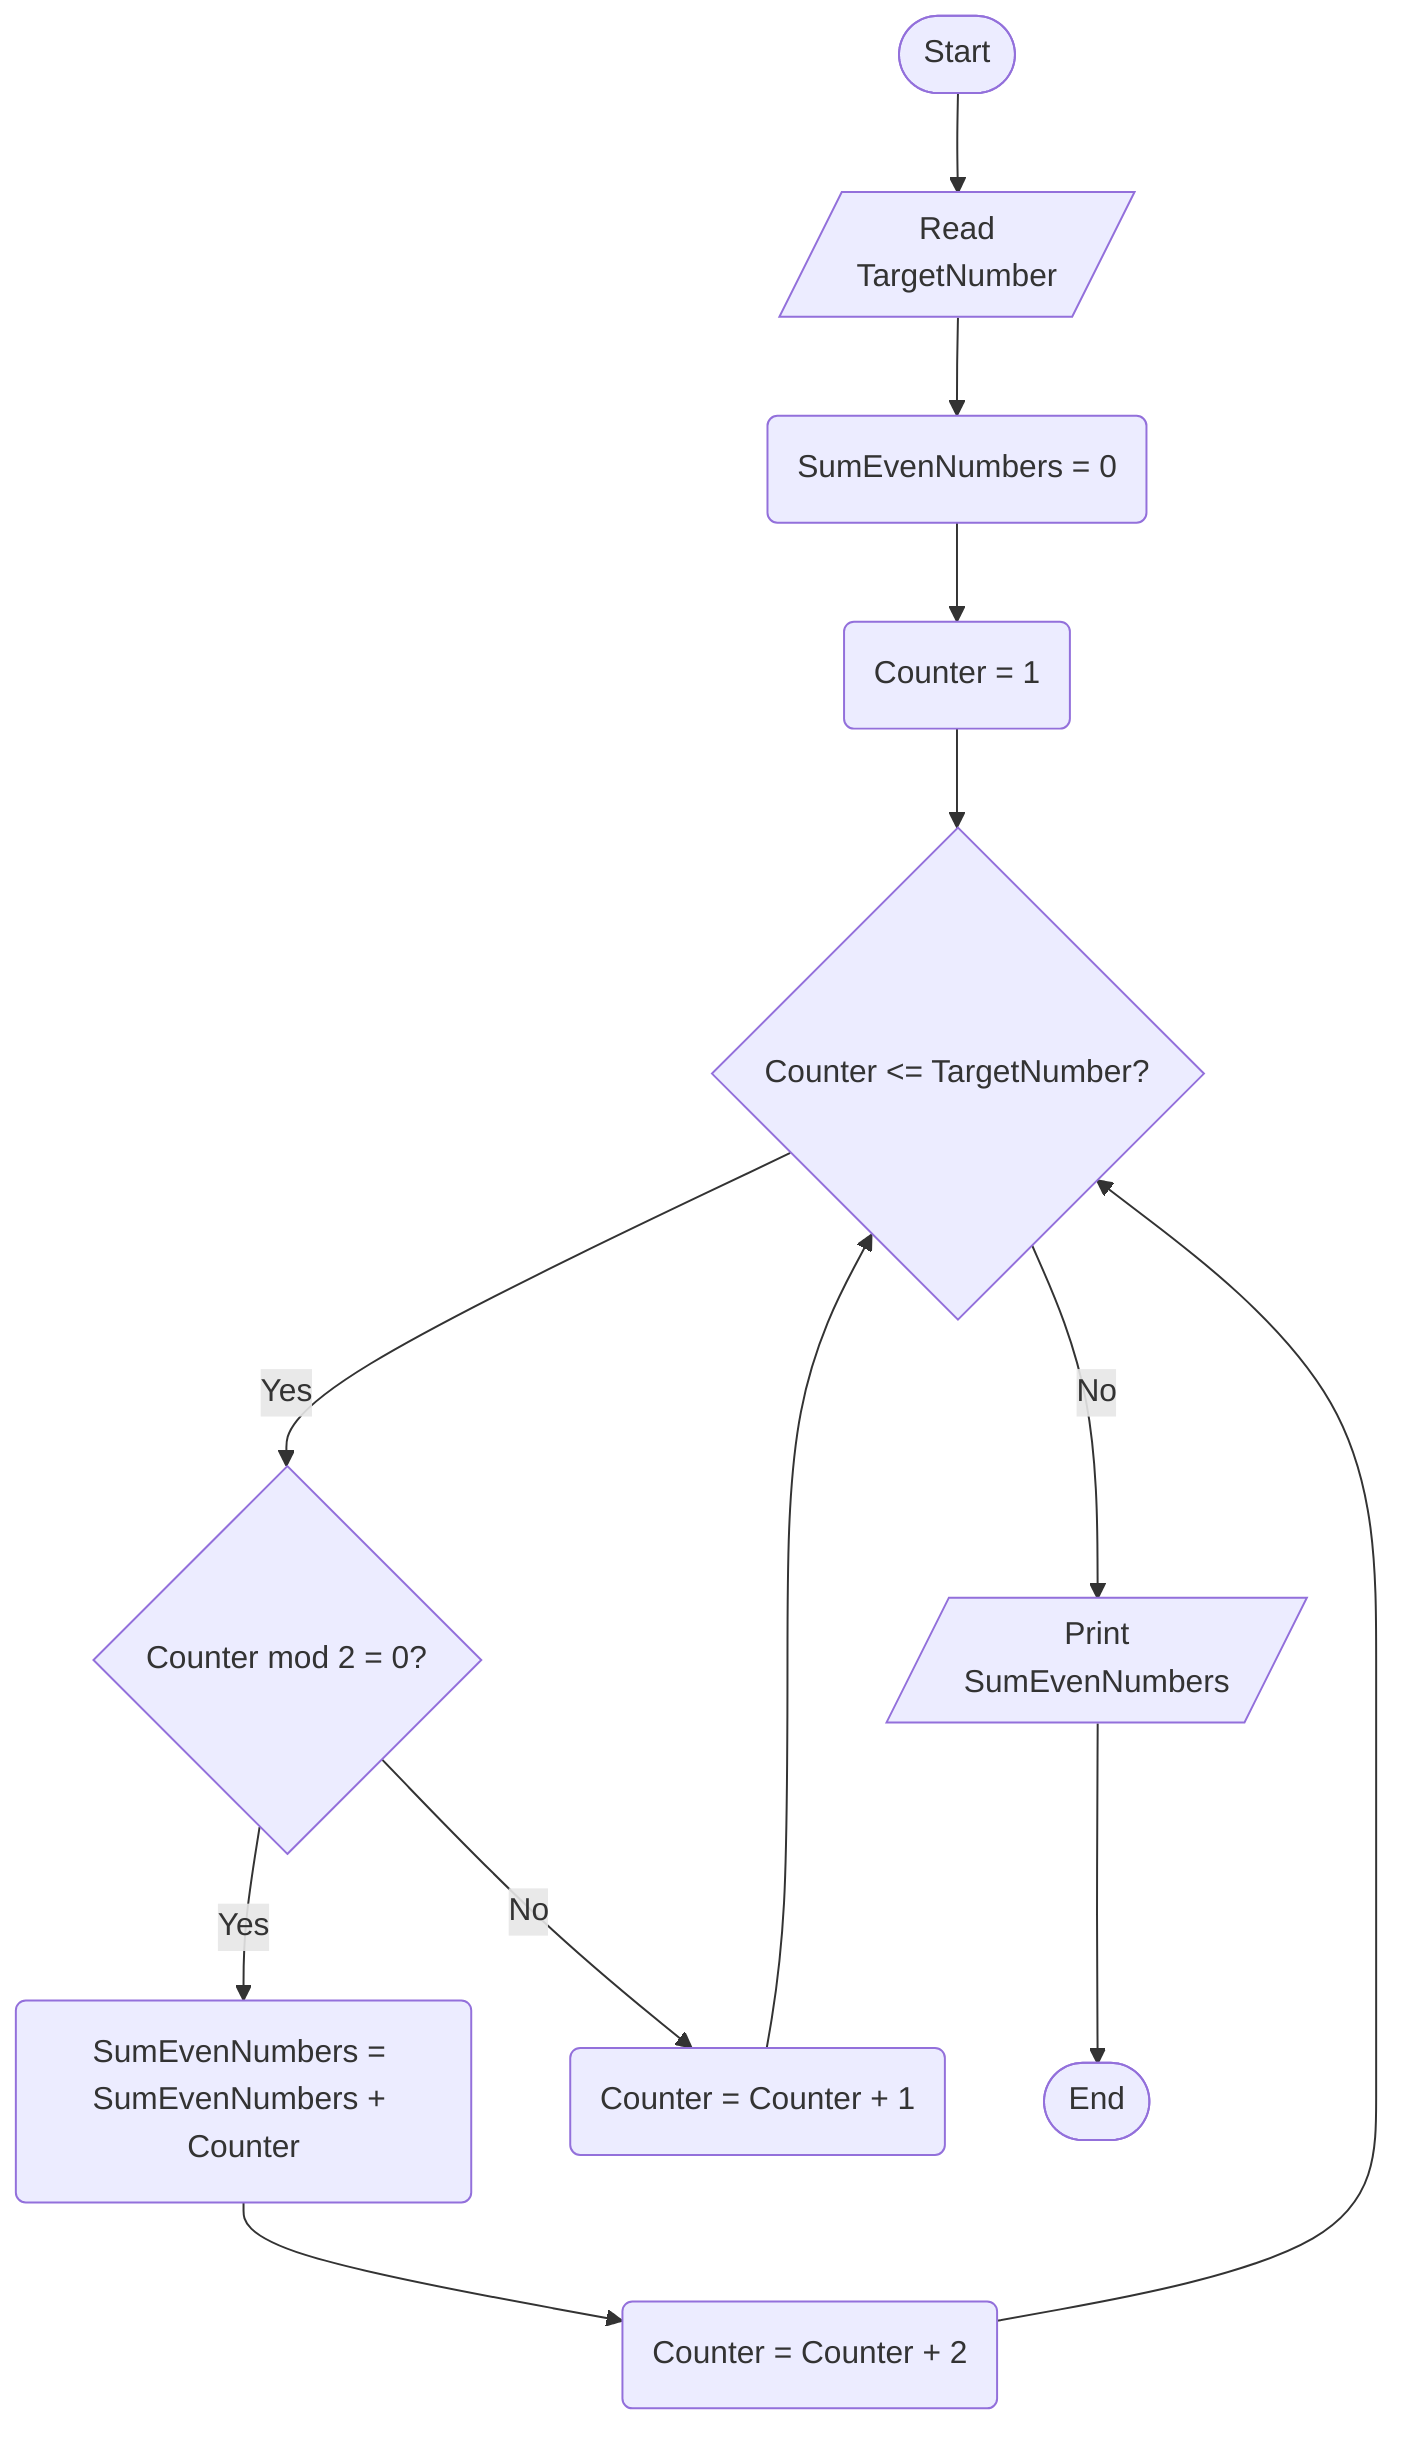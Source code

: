 %% Write a program to print sum even numbers from 1 to TargetNumber
%% Steps
%% Step 1: Ask the user to enter TargetNumber
%% Step 2: SumEvenNumbers = 0
%% Step 3: Counter = 1
%% Step 4: Recursion add Counter to SumEvenNumbers if Counter mod 2 = 0, from  1 to TargetNumber
%% Step 5: Print SumEvenNumbers

flowchart TD
    Start([Start])
    ReadTargetNumber[/Read\nTargetNumber/]
    SumEvenNumbers(SumEvenNumbers = 0)
    Counter(Counter = 1)
    IsCounterLessThanAndEqualToTargetNumber{Counter <= TargetNumber?}
    IsEvenCounter{Counter mod 2 = 0?}
    AddEvenCounterToSum(SumEvenNumbers = SumEvenNumbers + Counter)
    IncreaseCounterBy1(Counter = Counter + 1)
    IncreaseCounterBy2(Counter = Counter + 2)
    PrintSumEvenNumbers[/Print\nSumEvenNumbers/]
    End([End])
    Start --> ReadTargetNumber --> SumEvenNumbers --> Counter --> IsCounterLessThanAndEqualToTargetNumber -- Yes --> IsEvenCounter -- Yes --> AddEvenCounterToSum --> IncreaseCounterBy2 --> IsCounterLessThanAndEqualToTargetNumber
    IsEvenCounter -- No --> IncreaseCounterBy1 --> IsCounterLessThanAndEqualToTargetNumber
    IsCounterLessThanAndEqualToTargetNumber -- No --> PrintSumEvenNumbers --> End